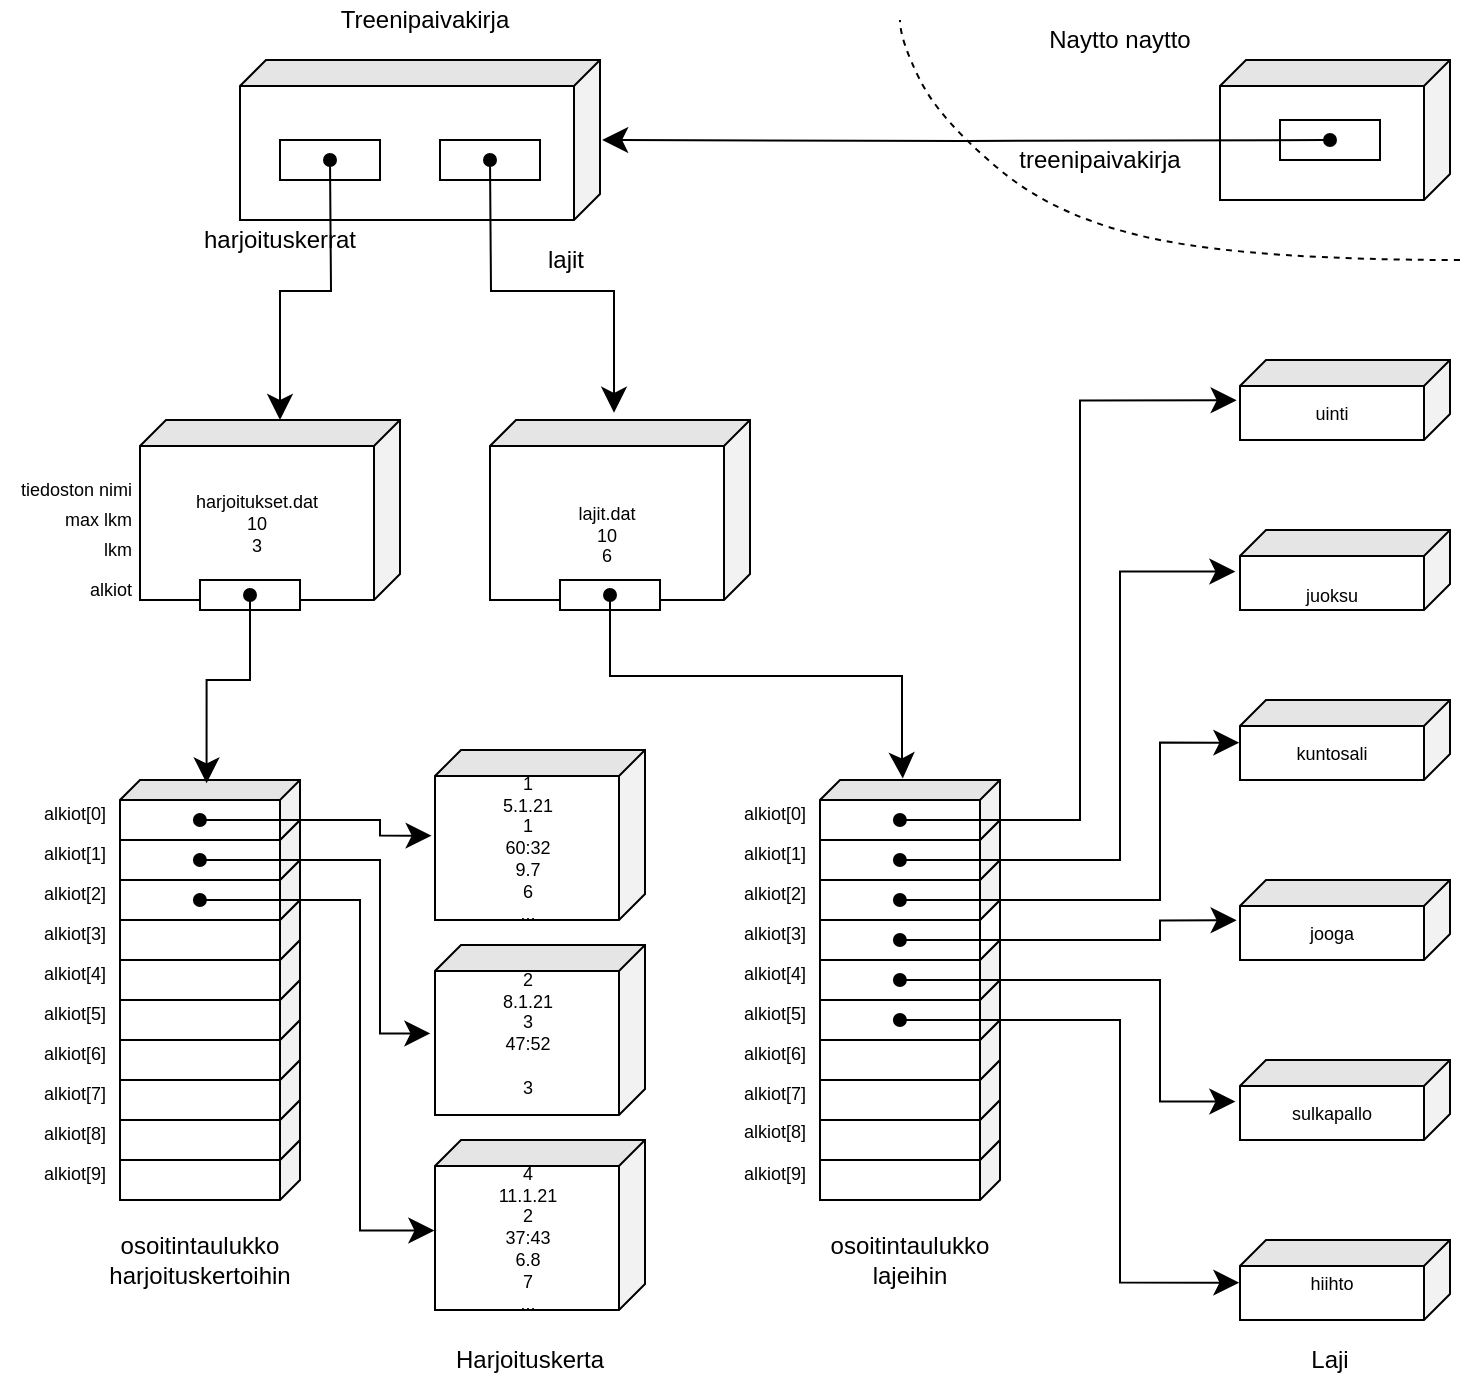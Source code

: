 <mxfile version="14.2.9" type="device"><diagram id="2X3Brj5qi-HbHRwL0hqy" name="Page-1"><mxGraphModel dx="1422" dy="766" grid="1" gridSize="10" guides="1" tooltips="1" connect="1" arrows="1" fold="1" page="1" pageScale="1" pageWidth="850" pageHeight="1100" math="0" shadow="0"><root><mxCell id="0"/><mxCell id="1" parent="0"/><mxCell id="WlBKeg0GLQ7Vk0cV5LIu-85" value="" style="shape=cube;whiteSpace=wrap;html=1;boundedLbl=1;backgroundOutline=1;darkOpacity=0.05;darkOpacity2=0.1;rounded=1;shadow=0;glass=0;comic=0;fillColor=#ffffff;gradientColor=none;fontSize=9;fontColor=#000000;align=center;noLabel=0;perimeter=rectanglePerimeter;direction=south;size=10;" vertex="1" parent="1"><mxGeometry x="100" y="610" width="90" height="30" as="geometry"/></mxCell><mxCell id="WlBKeg0GLQ7Vk0cV5LIu-84" value="" style="shape=cube;whiteSpace=wrap;html=1;boundedLbl=1;backgroundOutline=1;darkOpacity=0.05;darkOpacity2=0.1;rounded=1;shadow=0;glass=0;comic=0;fillColor=#ffffff;gradientColor=none;fontSize=9;fontColor=#000000;align=center;noLabel=0;perimeter=rectanglePerimeter;direction=south;size=10;" vertex="1" parent="1"><mxGeometry x="100" y="590" width="90" height="30" as="geometry"/></mxCell><mxCell id="WlBKeg0GLQ7Vk0cV5LIu-1" value="" style="shape=cube;whiteSpace=wrap;html=1;boundedLbl=1;backgroundOutline=1;darkOpacity=0.05;darkOpacity2=0.1;rounded=1;shadow=0;glass=0;comic=0;fillColor=#ffffff;gradientColor=none;fontSize=9;fontColor=#000000;align=center;noLabel=0;perimeter=rectanglePerimeter;direction=south;size=10;" vertex="1" parent="1"><mxGeometry x="450" y="610" width="90" height="30" as="geometry"/></mxCell><mxCell id="WlBKeg0GLQ7Vk0cV5LIu-2" value="" style="shape=cube;whiteSpace=wrap;html=1;boundedLbl=1;backgroundOutline=1;darkOpacity=0.05;darkOpacity2=0.1;rounded=1;shadow=0;glass=0;comic=0;fillColor=#ffffff;gradientColor=none;fontSize=9;fontColor=#000000;align=center;noLabel=0;perimeter=rectanglePerimeter;direction=south;size=10;" vertex="1" parent="1"><mxGeometry x="450" y="590" width="90" height="30" as="geometry"/></mxCell><mxCell id="WlBKeg0GLQ7Vk0cV5LIu-3" value="&lt;font style=&quot;font-size: 9px&quot;&gt;alkiot[8]&lt;/font&gt;" style="text;html=1;strokeColor=none;fillColor=none;align=left;verticalAlign=bottom;whiteSpace=wrap;rounded=0;shadow=0;glass=1;comic=0;fontSize=9;" vertex="1" parent="1"><mxGeometry x="410" y="604" width="40" height="10" as="geometry"/></mxCell><mxCell id="WlBKeg0GLQ7Vk0cV5LIu-4" value="&lt;font style=&quot;font-size: 9px&quot;&gt;alkiot[9]&lt;/font&gt;" style="text;html=1;strokeColor=none;fillColor=none;align=left;verticalAlign=bottom;whiteSpace=wrap;rounded=0;shadow=0;glass=1;comic=0;fontSize=9;" vertex="1" parent="1"><mxGeometry x="410" y="625" width="40" height="10" as="geometry"/></mxCell><mxCell id="WlBKeg0GLQ7Vk0cV5LIu-5" value="" style="shape=cube;whiteSpace=wrap;html=1;boundedLbl=1;backgroundOutline=1;darkOpacity=0.05;darkOpacity2=0.1;rounded=1;shadow=0;glass=0;comic=0;fillColor=#ffffff;gradientColor=none;fontSize=9;fontColor=#000000;align=center;noLabel=0;perimeter=rectanglePerimeter;direction=south;size=10;" vertex="1" parent="1"><mxGeometry x="100" y="570" width="90" height="30" as="geometry"/></mxCell><mxCell id="WlBKeg0GLQ7Vk0cV5LIu-6" value="" style="shape=cube;whiteSpace=wrap;html=1;boundedLbl=1;backgroundOutline=1;darkOpacity=0.05;darkOpacity2=0.1;rounded=1;shadow=0;glass=0;comic=0;fillColor=#ffffff;gradientColor=none;fontSize=9;fontColor=#000000;align=center;noLabel=0;perimeter=rectanglePerimeter;direction=south;size=10;" vertex="1" parent="1"><mxGeometry x="100" y="550" width="90" height="30" as="geometry"/></mxCell><mxCell id="WlBKeg0GLQ7Vk0cV5LIu-7" value="" style="shape=cube;whiteSpace=wrap;html=1;boundedLbl=1;backgroundOutline=1;darkOpacity=0.05;darkOpacity2=0.1;rounded=1;shadow=0;glass=0;comic=0;fillColor=#ffffff;gradientColor=none;fontSize=9;fontColor=#000000;align=center;noLabel=0;perimeter=rectanglePerimeter;direction=south;size=10;" vertex="1" parent="1"><mxGeometry x="100" y="530" width="90" height="30" as="geometry"/></mxCell><mxCell id="WlBKeg0GLQ7Vk0cV5LIu-8" value="" style="shape=cube;whiteSpace=wrap;html=1;boundedLbl=1;backgroundOutline=1;darkOpacity=0.05;darkOpacity2=0.1;rounded=1;shadow=0;glass=0;comic=0;fillColor=#ffffff;gradientColor=none;fontSize=9;fontColor=#000000;align=center;noLabel=0;perimeter=rectanglePerimeter;direction=south;size=10;" vertex="1" parent="1"><mxGeometry x="100" y="510" width="90" height="30" as="geometry"/></mxCell><mxCell id="WlBKeg0GLQ7Vk0cV5LIu-9" value="&lt;font style=&quot;font-size: 9px;&quot;&gt;alkiot[4]&lt;/font&gt;" style="text;html=1;strokeColor=none;fillColor=none;align=left;verticalAlign=bottom;whiteSpace=wrap;rounded=0;shadow=0;glass=1;comic=0;fontSize=9;" vertex="1" parent="1"><mxGeometry x="60" y="525" width="40" height="10" as="geometry"/></mxCell><mxCell id="WlBKeg0GLQ7Vk0cV5LIu-10" value="&lt;font style=&quot;font-size: 9px;&quot;&gt;alkiot[5]&lt;/font&gt;" style="text;html=1;strokeColor=none;fillColor=none;align=left;verticalAlign=bottom;whiteSpace=wrap;rounded=0;shadow=0;glass=1;comic=0;fontSize=9;" vertex="1" parent="1"><mxGeometry x="60" y="545" width="40" height="10" as="geometry"/></mxCell><mxCell id="WlBKeg0GLQ7Vk0cV5LIu-11" value="&lt;font style=&quot;font-size: 9px;&quot;&gt;alkiot[6]&lt;/font&gt;" style="text;html=1;strokeColor=none;fillColor=none;align=left;verticalAlign=bottom;whiteSpace=wrap;rounded=0;shadow=0;glass=1;comic=0;fontSize=9;" vertex="1" parent="1"><mxGeometry x="60" y="565" width="40" height="10" as="geometry"/></mxCell><mxCell id="WlBKeg0GLQ7Vk0cV5LIu-12" value="&lt;font style=&quot;font-size: 9px;&quot;&gt;alkiot[7]&lt;/font&gt;" style="text;html=1;strokeColor=none;fillColor=none;align=left;verticalAlign=bottom;whiteSpace=wrap;rounded=0;shadow=0;glass=1;comic=0;fontSize=9;" vertex="1" parent="1"><mxGeometry x="60" y="585" width="40" height="10" as="geometry"/></mxCell><mxCell id="WlBKeg0GLQ7Vk0cV5LIu-13" value="" style="shape=cube;whiteSpace=wrap;html=1;boundedLbl=1;backgroundOutline=1;darkOpacity=0.05;darkOpacity2=0.1;rounded=1;shadow=0;glass=0;comic=0;fillColor=#ffffff;gradientColor=none;fontSize=9;fontColor=#000000;align=center;noLabel=0;perimeter=rectanglePerimeter;direction=south;size=10;" vertex="1" parent="1"><mxGeometry x="100" y="490" width="90" height="30" as="geometry"/></mxCell><mxCell id="WlBKeg0GLQ7Vk0cV5LIu-14" value="" style="shape=cube;whiteSpace=wrap;html=1;boundedLbl=1;backgroundOutline=1;darkOpacity=0.05;darkOpacity2=0.1;rounded=1;shadow=0;glass=0;comic=0;fillColor=#ffffff;gradientColor=none;fontSize=9;fontColor=#000000;align=center;noLabel=0;perimeter=rectanglePerimeter;direction=south;size=10;" vertex="1" parent="1"><mxGeometry x="100" y="470" width="90" height="30" as="geometry"/></mxCell><mxCell id="WlBKeg0GLQ7Vk0cV5LIu-15" value="" style="shape=cube;whiteSpace=wrap;html=1;boundedLbl=1;backgroundOutline=1;darkOpacity=0.05;darkOpacity2=0.1;rounded=1;shadow=0;glass=0;comic=0;fillColor=#ffffff;gradientColor=none;fontSize=9;fontColor=#000000;align=center;noLabel=0;perimeter=rectanglePerimeter;direction=south;size=10;" vertex="1" parent="1"><mxGeometry x="100" y="450" width="90" height="30" as="geometry"/></mxCell><mxCell id="WlBKeg0GLQ7Vk0cV5LIu-16" value="" style="shape=cube;whiteSpace=wrap;html=1;boundedLbl=1;backgroundOutline=1;darkOpacity=0.05;darkOpacity2=0.1;rounded=1;shadow=0;glass=0;comic=0;fillColor=#ffffff;gradientColor=none;fontSize=9;fontColor=#000000;align=center;noLabel=0;perimeter=rectanglePerimeter;direction=south;size=13;" vertex="1" parent="1"><mxGeometry x="160" y="70" width="180" height="80" as="geometry"/></mxCell><mxCell id="WlBKeg0GLQ7Vk0cV5LIu-17" value="harjoitukset.dat&lt;br&gt;10&lt;br&gt;3" style="shape=cube;whiteSpace=wrap;html=1;boundedLbl=1;backgroundOutline=1;darkOpacity=0.05;darkOpacity2=0.1;rounded=1;shadow=0;glass=0;comic=0;fillColor=#ffffff;gradientColor=none;fontSize=9;fontColor=#000000;align=center;noLabel=0;perimeter=rectanglePerimeter;direction=south;size=13;" vertex="1" parent="1"><mxGeometry x="110" y="250" width="130" height="90" as="geometry"/></mxCell><mxCell id="WlBKeg0GLQ7Vk0cV5LIu-18" value="Treenipaiva&lt;span style=&quot;text-align: justify&quot;&gt;kirja&lt;/span&gt;" style="text;html=1;strokeColor=none;fillColor=none;align=center;verticalAlign=middle;whiteSpace=wrap;rounded=0;" vertex="1" parent="1"><mxGeometry x="195" y="40" width="115" height="20" as="geometry"/></mxCell><mxCell id="WlBKeg0GLQ7Vk0cV5LIu-19" value="" style="rounded=0;whiteSpace=wrap;html=1;" vertex="1" parent="1"><mxGeometry x="180" y="110" width="50" height="20" as="geometry"/></mxCell><mxCell id="WlBKeg0GLQ7Vk0cV5LIu-20" value="" style="rounded=0;whiteSpace=wrap;html=1;" vertex="1" parent="1"><mxGeometry x="260" y="110" width="50" height="20" as="geometry"/></mxCell><mxCell id="WlBKeg0GLQ7Vk0cV5LIu-21" style="edgeStyle=orthogonalEdgeStyle;rounded=0;html=1;jettySize=auto;orthogonalLoop=1;endSize=10;startArrow=oval;startFill=1;entryX=-0.04;entryY=0.523;entryDx=0;entryDy=0;entryPerimeter=0;" edge="1" parent="1" target="WlBKeg0GLQ7Vk0cV5LIu-23"><mxGeometry relative="1" as="geometry"><mxPoint x="370" y="210" as="targetPoint"/><mxPoint x="285" y="120" as="sourcePoint"/></mxGeometry></mxCell><mxCell id="WlBKeg0GLQ7Vk0cV5LIu-22" style="edgeStyle=orthogonalEdgeStyle;rounded=0;html=1;jettySize=auto;orthogonalLoop=1;endSize=10;entryX=0;entryY=0;entryDx=0;entryDy=60;entryPerimeter=0;startArrow=oval;startFill=1;" edge="1" parent="1" target="WlBKeg0GLQ7Vk0cV5LIu-17"><mxGeometry relative="1" as="geometry"><mxPoint x="674" y="308" as="targetPoint"/><mxPoint x="205" y="120" as="sourcePoint"/></mxGeometry></mxCell><mxCell id="WlBKeg0GLQ7Vk0cV5LIu-23" value="&lt;br&gt;lajit.dat&lt;br&gt;10&lt;br&gt;6&lt;br&gt;" style="shape=cube;whiteSpace=wrap;html=1;boundedLbl=1;backgroundOutline=1;darkOpacity=0.05;darkOpacity2=0.1;rounded=1;shadow=0;glass=0;comic=0;fillColor=#ffffff;gradientColor=none;fontSize=9;fontColor=#000000;align=center;noLabel=0;perimeter=rectanglePerimeter;direction=south;size=13;" vertex="1" parent="1"><mxGeometry x="285" y="250" width="130" height="90" as="geometry"><mxRectangle x="265" y="220" width="130" height="70" as="alternateBounds"/></mxGeometry></mxCell><mxCell id="WlBKeg0GLQ7Vk0cV5LIu-24" style="edgeStyle=orthogonalEdgeStyle;rounded=0;html=1;entryX=0.52;entryY=1.022;entryDx=0;entryDy=0;entryPerimeter=0;startArrow=oval;startFill=1;endSize=10;jettySize=auto;orthogonalLoop=1;fontSize=10;exitX=0.667;exitY=0.556;exitDx=0;exitDy=0;exitPerimeter=0;" edge="1" parent="1" source="WlBKeg0GLQ7Vk0cV5LIu-15" target="WlBKeg0GLQ7Vk0cV5LIu-31"><mxGeometry relative="1" as="geometry"><Array as="points"><mxPoint x="230" y="470"/><mxPoint x="230" y="557"/></Array></mxGeometry></mxCell><mxCell id="WlBKeg0GLQ7Vk0cV5LIu-25" value="" style="shape=cube;whiteSpace=wrap;html=1;boundedLbl=1;backgroundOutline=1;darkOpacity=0.05;darkOpacity2=0.1;rounded=1;shadow=0;glass=0;comic=0;fillColor=#ffffff;gradientColor=none;fontSize=9;fontColor=#000000;align=center;noLabel=0;perimeter=rectanglePerimeter;direction=south;size=10;" vertex="1" parent="1"><mxGeometry x="100" y="430" width="90" height="30" as="geometry"/></mxCell><mxCell id="WlBKeg0GLQ7Vk0cV5LIu-26" value="&lt;font style=&quot;font-size: 9px;&quot;&gt;alkiot[0]&lt;/font&gt;" style="text;html=1;strokeColor=none;fillColor=none;align=left;verticalAlign=bottom;whiteSpace=wrap;rounded=0;shadow=0;glass=1;comic=0;fontSize=9;" vertex="1" parent="1"><mxGeometry x="60" y="445" width="40" height="10" as="geometry"/></mxCell><mxCell id="WlBKeg0GLQ7Vk0cV5LIu-27" value="&lt;font style=&quot;font-size: 9px;&quot;&gt;alkiot[1]&lt;/font&gt;" style="text;html=1;strokeColor=none;fillColor=none;align=left;verticalAlign=bottom;whiteSpace=wrap;rounded=0;shadow=0;glass=1;comic=0;fontSize=9;" vertex="1" parent="1"><mxGeometry x="60" y="465" width="40" height="10" as="geometry"/></mxCell><mxCell id="WlBKeg0GLQ7Vk0cV5LIu-28" value="&lt;font style=&quot;font-size: 9px;&quot;&gt;alkiot[2]&lt;/font&gt;" style="text;html=1;strokeColor=none;fillColor=none;align=left;verticalAlign=bottom;whiteSpace=wrap;rounded=0;shadow=0;glass=1;comic=0;fontSize=9;" vertex="1" parent="1"><mxGeometry x="60" y="485" width="40" height="10" as="geometry"/></mxCell><mxCell id="WlBKeg0GLQ7Vk0cV5LIu-29" value="&lt;font style=&quot;font-size: 9px;&quot;&gt;alkiot[3]&lt;/font&gt;" style="text;html=1;strokeColor=none;fillColor=none;align=left;verticalAlign=bottom;whiteSpace=wrap;rounded=0;shadow=0;glass=1;comic=0;fontSize=9;" vertex="1" parent="1"><mxGeometry x="60" y="505" width="40" height="10" as="geometry"/></mxCell><mxCell id="WlBKeg0GLQ7Vk0cV5LIu-30" value="1&lt;br&gt;5.1.21&lt;br&gt;1&lt;br&gt;60:32&lt;br&gt;9.7&lt;br&gt;6&lt;br&gt;..." style="shape=cube;whiteSpace=wrap;html=1;boundedLbl=1;backgroundOutline=1;darkOpacity=0.05;darkOpacity2=0.1;rounded=1;shadow=0;glass=0;comic=0;fillColor=#ffffff;gradientColor=none;fontSize=9;fontColor=#000000;align=center;noLabel=0;perimeter=rectanglePerimeter;direction=south;size=13;" vertex="1" parent="1"><mxGeometry x="257.5" y="415" width="105" height="85" as="geometry"/></mxCell><mxCell id="WlBKeg0GLQ7Vk0cV5LIu-31" value="2&lt;br&gt;8.1.21&lt;br&gt;3&lt;br&gt;47:52&lt;br&gt;&lt;br&gt;3&lt;br&gt;..." style="shape=cube;whiteSpace=wrap;html=1;boundedLbl=1;backgroundOutline=1;darkOpacity=0.05;darkOpacity2=0.1;rounded=1;shadow=0;glass=0;comic=0;fillColor=#ffffff;gradientColor=none;fontSize=9;fontColor=#000000;align=center;noLabel=0;perimeter=rectanglePerimeter;direction=south;size=13;" vertex="1" parent="1"><mxGeometry x="257.5" y="512.5" width="105" height="85" as="geometry"/></mxCell><mxCell id="WlBKeg0GLQ7Vk0cV5LIu-32" value="4&lt;br&gt;11.1.21&lt;br&gt;2&lt;br&gt;37:43&lt;br&gt;6.8&lt;br&gt;7&lt;br&gt;..." style="shape=cube;whiteSpace=wrap;html=1;boundedLbl=1;backgroundOutline=1;darkOpacity=0.05;darkOpacity2=0.1;rounded=1;shadow=0;glass=0;comic=0;fillColor=#ffffff;gradientColor=none;fontSize=9;fontColor=#000000;align=center;noLabel=0;perimeter=rectanglePerimeter;direction=south;size=13;" vertex="1" parent="1"><mxGeometry x="257.5" y="610" width="105" height="85" as="geometry"/></mxCell><mxCell id="WlBKeg0GLQ7Vk0cV5LIu-33" style="edgeStyle=orthogonalEdgeStyle;rounded=0;html=1;jettySize=auto;orthogonalLoop=1;endSize=10;entryX=0.504;entryY=1.016;entryDx=0;entryDy=0;entryPerimeter=0;startArrow=oval;startFill=1;exitX=0.667;exitY=0.556;exitDx=0;exitDy=0;exitPerimeter=0;" edge="1" parent="1" source="WlBKeg0GLQ7Vk0cV5LIu-25" target="WlBKeg0GLQ7Vk0cV5LIu-30"><mxGeometry relative="1" as="geometry"><mxPoint x="237.357" y="484.857" as="targetPoint"/><mxPoint x="262.5" y="355" as="sourcePoint"/><Array as="points"><mxPoint x="230" y="450"/><mxPoint x="230" y="458"/></Array></mxGeometry></mxCell><mxCell id="WlBKeg0GLQ7Vk0cV5LIu-34" style="edgeStyle=orthogonalEdgeStyle;rounded=0;html=1;entryX=0.533;entryY=1.003;entryDx=0;entryDy=0;entryPerimeter=0;startArrow=oval;startFill=1;endSize=10;jettySize=auto;orthogonalLoop=1;fontSize=10;exitX=0.667;exitY=0.556;exitDx=0;exitDy=0;exitPerimeter=0;" edge="1" parent="1" source="WlBKeg0GLQ7Vk0cV5LIu-14" target="WlBKeg0GLQ7Vk0cV5LIu-32"><mxGeometry relative="1" as="geometry"><mxPoint x="150" y="480" as="sourcePoint"/><mxPoint x="252.667" y="566.667" as="targetPoint"/><Array as="points"><mxPoint x="220" y="490"/><mxPoint x="220" y="655"/></Array></mxGeometry></mxCell><mxCell id="WlBKeg0GLQ7Vk0cV5LIu-37" value="tiedoston nimi" style="text;html=1;resizable=0;points=[];autosize=1;align=right;verticalAlign=middle;spacingTop=0;fontSize=9;fontColor=#000000;spacing=0;spacingRight=5;" vertex="1" parent="1"><mxGeometry x="40" y="280" width="70" height="10" as="geometry"/></mxCell><mxCell id="WlBKeg0GLQ7Vk0cV5LIu-38" value="max lkm" style="text;html=1;resizable=0;points=[];autosize=1;align=right;verticalAlign=middle;spacingTop=0;fontSize=9;fontColor=#000000;spacing=0;spacingRight=5;" vertex="1" parent="1"><mxGeometry x="60" y="295" width="50" height="10" as="geometry"/></mxCell><mxCell id="WlBKeg0GLQ7Vk0cV5LIu-39" value="lkm" style="text;html=1;resizable=0;points=[];autosize=1;align=right;verticalAlign=middle;spacingTop=0;fontSize=9;fontColor=#000000;spacing=0;spacingRight=5;" vertex="1" parent="1"><mxGeometry x="80" y="310" width="30" height="10" as="geometry"/></mxCell><mxCell id="WlBKeg0GLQ7Vk0cV5LIu-40" value="alkiot" style="text;html=1;resizable=0;points=[];autosize=1;align=right;verticalAlign=middle;spacingTop=0;fontSize=9;fontColor=#000000;spacing=0;spacingRight=5;" vertex="1" parent="1"><mxGeometry x="70" y="330" width="40" height="10" as="geometry"/></mxCell><mxCell id="WlBKeg0GLQ7Vk0cV5LIu-41" value="" style="rounded=0;whiteSpace=wrap;html=1;shadow=0;glass=0;comic=0;fontSize=10;align=left;fillColor=#ffffff;strokeColor=#000000;" vertex="1" parent="1"><mxGeometry x="140" y="330" width="50" height="15" as="geometry"/></mxCell><mxCell id="WlBKeg0GLQ7Vk0cV5LIu-42" style="edgeStyle=orthogonalEdgeStyle;rounded=0;html=1;jettySize=auto;orthogonalLoop=1;endSize=10;startArrow=oval;startFill=1;entryX=0.056;entryY=0.519;entryDx=0;entryDy=0;entryPerimeter=0;exitX=0.5;exitY=0.5;exitDx=0;exitDy=0;exitPerimeter=0;" edge="1" parent="1" source="WlBKeg0GLQ7Vk0cV5LIu-41" target="WlBKeg0GLQ7Vk0cV5LIu-25"><mxGeometry relative="1" as="geometry"><mxPoint x="150" y="400" as="targetPoint"/><mxPoint x="165" y="350" as="sourcePoint"/><Array as="points"><mxPoint x="165" y="380"/><mxPoint x="143" y="380"/></Array></mxGeometry></mxCell><mxCell id="WlBKeg0GLQ7Vk0cV5LIu-43" value="" style="shape=cube;whiteSpace=wrap;html=1;boundedLbl=1;backgroundOutline=1;darkOpacity=0.05;darkOpacity2=0.1;rounded=1;shadow=0;glass=0;comic=0;fillColor=#ffffff;gradientColor=none;fontSize=9;fontColor=#000000;align=center;noLabel=0;perimeter=rectanglePerimeter;direction=south;size=10;" vertex="1" parent="1"><mxGeometry x="450" y="570" width="90" height="30" as="geometry"/></mxCell><mxCell id="WlBKeg0GLQ7Vk0cV5LIu-44" value="" style="shape=cube;whiteSpace=wrap;html=1;boundedLbl=1;backgroundOutline=1;darkOpacity=0.05;darkOpacity2=0.1;rounded=1;shadow=0;glass=0;comic=0;fillColor=#ffffff;gradientColor=none;fontSize=9;fontColor=#000000;align=center;noLabel=0;perimeter=rectanglePerimeter;direction=south;size=10;" vertex="1" parent="1"><mxGeometry x="450" y="550" width="90" height="30" as="geometry"/></mxCell><mxCell id="WlBKeg0GLQ7Vk0cV5LIu-45" value="" style="shape=cube;whiteSpace=wrap;html=1;boundedLbl=1;backgroundOutline=1;darkOpacity=0.05;darkOpacity2=0.1;rounded=1;shadow=0;glass=0;comic=0;fillColor=#ffffff;gradientColor=none;fontSize=9;fontColor=#000000;align=center;noLabel=0;perimeter=rectanglePerimeter;direction=south;size=10;" vertex="1" parent="1"><mxGeometry x="450" y="530" width="90" height="30" as="geometry"/></mxCell><mxCell id="WlBKeg0GLQ7Vk0cV5LIu-46" value="" style="shape=cube;whiteSpace=wrap;html=1;boundedLbl=1;backgroundOutline=1;darkOpacity=0.05;darkOpacity2=0.1;rounded=1;shadow=0;glass=0;comic=0;fillColor=#ffffff;gradientColor=none;fontSize=9;fontColor=#000000;align=center;noLabel=0;perimeter=rectanglePerimeter;direction=south;size=10;" vertex="1" parent="1"><mxGeometry x="450" y="510" width="90" height="30" as="geometry"/></mxCell><mxCell id="WlBKeg0GLQ7Vk0cV5LIu-47" value="&lt;font style=&quot;font-size: 9px;&quot;&gt;alkiot[4]&lt;/font&gt;" style="text;html=1;strokeColor=none;fillColor=none;align=left;verticalAlign=bottom;whiteSpace=wrap;rounded=0;shadow=0;glass=1;comic=0;fontSize=9;" vertex="1" parent="1"><mxGeometry x="410" y="525" width="40" height="10" as="geometry"/></mxCell><mxCell id="WlBKeg0GLQ7Vk0cV5LIu-48" value="&lt;font style=&quot;font-size: 9px;&quot;&gt;alkiot[5]&lt;/font&gt;" style="text;html=1;strokeColor=none;fillColor=none;align=left;verticalAlign=bottom;whiteSpace=wrap;rounded=0;shadow=0;glass=1;comic=0;fontSize=9;" vertex="1" parent="1"><mxGeometry x="410" y="545" width="40" height="10" as="geometry"/></mxCell><mxCell id="WlBKeg0GLQ7Vk0cV5LIu-49" value="&lt;font style=&quot;font-size: 9px;&quot;&gt;alkiot[6]&lt;/font&gt;" style="text;html=1;strokeColor=none;fillColor=none;align=left;verticalAlign=bottom;whiteSpace=wrap;rounded=0;shadow=0;glass=1;comic=0;fontSize=9;" vertex="1" parent="1"><mxGeometry x="410" y="565" width="40" height="10" as="geometry"/></mxCell><mxCell id="WlBKeg0GLQ7Vk0cV5LIu-50" value="&lt;font style=&quot;font-size: 9px;&quot;&gt;alkiot[7]&lt;/font&gt;" style="text;html=1;strokeColor=none;fillColor=none;align=left;verticalAlign=bottom;whiteSpace=wrap;rounded=0;shadow=0;glass=1;comic=0;fontSize=9;" vertex="1" parent="1"><mxGeometry x="410" y="585" width="40" height="10" as="geometry"/></mxCell><mxCell id="WlBKeg0GLQ7Vk0cV5LIu-51" value="" style="verticalAlign=middle;align=center;shape=cube;size=10;direction=south;html=1;rounded=1;shadow=0;glass=0;comic=0;gradientColor=none;fontSize=9;" vertex="1" parent="1"><mxGeometry x="450" y="490" width="90" height="30" as="geometry"/></mxCell><mxCell id="WlBKeg0GLQ7Vk0cV5LIu-52" value="" style="shape=cube;whiteSpace=wrap;html=1;boundedLbl=1;backgroundOutline=1;darkOpacity=0.05;darkOpacity2=0.1;rounded=1;shadow=0;glass=0;comic=0;fillColor=#ffffff;gradientColor=none;fontSize=9;fontColor=#000000;align=center;noLabel=0;perimeter=rectanglePerimeter;direction=south;size=10;" vertex="1" parent="1"><mxGeometry x="450" y="470" width="90" height="30" as="geometry"/></mxCell><mxCell id="WlBKeg0GLQ7Vk0cV5LIu-53" value="" style="shape=cube;whiteSpace=wrap;html=1;boundedLbl=1;backgroundOutline=1;darkOpacity=0.05;darkOpacity2=0.1;rounded=1;shadow=0;glass=0;comic=0;fillColor=#ffffff;gradientColor=none;fontSize=9;fontColor=#000000;align=center;noLabel=0;perimeter=rectanglePerimeter;direction=south;size=10;" vertex="1" parent="1"><mxGeometry x="450" y="450" width="90" height="30" as="geometry"/></mxCell><mxCell id="WlBKeg0GLQ7Vk0cV5LIu-54" style="edgeStyle=orthogonalEdgeStyle;rounded=0;html=1;entryX=0.52;entryY=1.022;entryDx=0;entryDy=0;entryPerimeter=0;startArrow=oval;startFill=1;endSize=10;jettySize=auto;orthogonalLoop=1;fontSize=10;exitX=0.667;exitY=0.556;exitDx=0;exitDy=0;exitPerimeter=0;" edge="1" parent="1" source="WlBKeg0GLQ7Vk0cV5LIu-53" target="WlBKeg0GLQ7Vk0cV5LIu-61"><mxGeometry relative="1" as="geometry"><Array as="points"><mxPoint x="600" y="470"/><mxPoint x="600" y="326"/></Array></mxGeometry></mxCell><mxCell id="WlBKeg0GLQ7Vk0cV5LIu-55" value="" style="shape=cube;whiteSpace=wrap;html=1;boundedLbl=1;backgroundOutline=1;darkOpacity=0.05;darkOpacity2=0.1;rounded=1;shadow=0;glass=0;comic=0;fillColor=#ffffff;gradientColor=none;fontSize=9;fontColor=#000000;align=center;noLabel=0;perimeter=rectanglePerimeter;direction=south;size=10;" vertex="1" parent="1"><mxGeometry x="450" y="430" width="90" height="30" as="geometry"/></mxCell><mxCell id="WlBKeg0GLQ7Vk0cV5LIu-56" value="&lt;font style=&quot;font-size: 9px;&quot;&gt;alkiot[0]&lt;/font&gt;" style="text;html=1;strokeColor=none;fillColor=none;align=left;verticalAlign=bottom;whiteSpace=wrap;rounded=0;shadow=0;glass=1;comic=0;fontSize=9;" vertex="1" parent="1"><mxGeometry x="410" y="445" width="40" height="10" as="geometry"/></mxCell><mxCell id="WlBKeg0GLQ7Vk0cV5LIu-57" value="&lt;font style=&quot;font-size: 9px;&quot;&gt;alkiot[1]&lt;/font&gt;" style="text;html=1;strokeColor=none;fillColor=none;align=left;verticalAlign=bottom;whiteSpace=wrap;rounded=0;shadow=0;glass=1;comic=0;fontSize=9;" vertex="1" parent="1"><mxGeometry x="410" y="465" width="40" height="10" as="geometry"/></mxCell><mxCell id="WlBKeg0GLQ7Vk0cV5LIu-58" value="&lt;font style=&quot;font-size: 9px;&quot;&gt;alkiot[2]&lt;/font&gt;" style="text;html=1;strokeColor=none;fillColor=none;align=left;verticalAlign=bottom;whiteSpace=wrap;rounded=0;shadow=0;glass=1;comic=0;fontSize=9;" vertex="1" parent="1"><mxGeometry x="410" y="485" width="40" height="10" as="geometry"/></mxCell><mxCell id="WlBKeg0GLQ7Vk0cV5LIu-59" value="&lt;font style=&quot;font-size: 9px;&quot;&gt;alkiot[3]&lt;/font&gt;" style="text;html=1;strokeColor=none;fillColor=none;align=left;verticalAlign=bottom;whiteSpace=wrap;rounded=0;shadow=0;glass=1;comic=0;fontSize=9;" vertex="1" parent="1"><mxGeometry x="410" y="505" width="40" height="10" as="geometry"/></mxCell><mxCell id="WlBKeg0GLQ7Vk0cV5LIu-60" value="uinti" style="shape=cube;whiteSpace=wrap;html=1;boundedLbl=1;backgroundOutline=1;darkOpacity=0.05;darkOpacity2=0.1;rounded=1;shadow=0;glass=0;comic=0;fillColor=#ffffff;gradientColor=none;fontSize=9;fontColor=#000000;align=center;noLabel=0;perimeter=rectanglePerimeter;direction=south;size=13;" vertex="1" parent="1"><mxGeometry x="660" y="220" width="105" height="40" as="geometry"/></mxCell><mxCell id="WlBKeg0GLQ7Vk0cV5LIu-61" value="&lt;br&gt;juoksu" style="shape=cube;whiteSpace=wrap;html=1;boundedLbl=1;backgroundOutline=1;darkOpacity=0.05;darkOpacity2=0.1;rounded=1;shadow=0;glass=0;comic=0;fillColor=#ffffff;gradientColor=none;fontSize=9;fontColor=#000000;align=center;noLabel=0;perimeter=rectanglePerimeter;direction=south;size=13;" vertex="1" parent="1"><mxGeometry x="660" y="305" width="105" height="40" as="geometry"/></mxCell><mxCell id="WlBKeg0GLQ7Vk0cV5LIu-62" value="kuntosali" style="shape=cube;whiteSpace=wrap;html=1;boundedLbl=1;backgroundOutline=1;darkOpacity=0.05;darkOpacity2=0.1;rounded=1;shadow=0;glass=0;comic=0;fillColor=#ffffff;gradientColor=none;fontSize=9;fontColor=#000000;align=center;noLabel=0;perimeter=rectanglePerimeter;direction=south;size=13;" vertex="1" parent="1"><mxGeometry x="660" y="390" width="105" height="40" as="geometry"/></mxCell><mxCell id="WlBKeg0GLQ7Vk0cV5LIu-63" style="edgeStyle=orthogonalEdgeStyle;rounded=0;html=1;jettySize=auto;orthogonalLoop=1;endSize=10;entryX=0.504;entryY=1.016;entryDx=0;entryDy=0;entryPerimeter=0;startArrow=oval;startFill=1;exitX=0.667;exitY=0.556;exitDx=0;exitDy=0;exitPerimeter=0;" edge="1" parent="1" source="WlBKeg0GLQ7Vk0cV5LIu-55" target="WlBKeg0GLQ7Vk0cV5LIu-60"><mxGeometry relative="1" as="geometry"><mxPoint x="587.357" y="484.857" as="targetPoint"/><mxPoint x="612.5" y="355" as="sourcePoint"/><Array as="points"><mxPoint x="580" y="450"/><mxPoint x="580" y="240"/></Array></mxGeometry></mxCell><mxCell id="WlBKeg0GLQ7Vk0cV5LIu-64" style="edgeStyle=orthogonalEdgeStyle;rounded=0;html=1;entryX=0.533;entryY=1.003;entryDx=0;entryDy=0;entryPerimeter=0;startArrow=oval;startFill=1;endSize=10;jettySize=auto;orthogonalLoop=1;fontSize=10;exitX=0.667;exitY=0.556;exitDx=0;exitDy=0;exitPerimeter=0;" edge="1" parent="1" source="WlBKeg0GLQ7Vk0cV5LIu-52" target="WlBKeg0GLQ7Vk0cV5LIu-62"><mxGeometry relative="1" as="geometry"><mxPoint x="500" y="480" as="sourcePoint"/><mxPoint x="602.667" y="566.667" as="targetPoint"/><Array as="points"><mxPoint x="620" y="490"/><mxPoint x="620" y="411"/></Array></mxGeometry></mxCell><mxCell id="WlBKeg0GLQ7Vk0cV5LIu-65" value="Laji&lt;br&gt;" style="text;html=1;strokeColor=none;fillColor=none;align=center;verticalAlign=middle;whiteSpace=wrap;rounded=0;" vertex="1" parent="1"><mxGeometry x="671" y="710" width="68" height="20" as="geometry"/></mxCell><mxCell id="WlBKeg0GLQ7Vk0cV5LIu-66" value="" style="shape=cube;whiteSpace=wrap;html=1;boundedLbl=1;backgroundOutline=1;darkOpacity=0.05;darkOpacity2=0.1;rounded=1;shadow=0;glass=0;comic=0;fillColor=#ffffff;gradientColor=none;fontSize=9;fontColor=#000000;align=center;noLabel=0;perimeter=rectanglePerimeter;direction=south;size=13;" vertex="1" parent="1"><mxGeometry x="650" y="70" width="115" height="70" as="geometry"><mxRectangle x="265" y="220" width="130" height="70" as="alternateBounds"/></mxGeometry></mxCell><mxCell id="WlBKeg0GLQ7Vk0cV5LIu-67" value="" style="rounded=0;whiteSpace=wrap;html=1;" vertex="1" parent="1"><mxGeometry x="680" y="100" width="50" height="20" as="geometry"/></mxCell><mxCell id="WlBKeg0GLQ7Vk0cV5LIu-68" style="edgeStyle=orthogonalEdgeStyle;rounded=0;html=1;jettySize=auto;orthogonalLoop=1;endSize=10;startArrow=oval;startFill=1;entryX=0.5;entryY=-0.006;entryDx=0;entryDy=0;entryPerimeter=0;" edge="1" parent="1" target="WlBKeg0GLQ7Vk0cV5LIu-16"><mxGeometry relative="1" as="geometry"><mxPoint x="357.345" y="255.966" as="targetPoint"/><mxPoint x="705" y="110" as="sourcePoint"/></mxGeometry></mxCell><mxCell id="WlBKeg0GLQ7Vk0cV5LIu-69" value="Naytto naytto" style="text;html=1;strokeColor=none;fillColor=none;align=center;verticalAlign=middle;whiteSpace=wrap;rounded=0;" vertex="1" parent="1"><mxGeometry x="560" y="50" width="80" height="20" as="geometry"/></mxCell><mxCell id="WlBKeg0GLQ7Vk0cV5LIu-70" value="treenipaivakirja&lt;br&gt;" style="text;html=1;strokeColor=none;fillColor=none;align=center;verticalAlign=middle;whiteSpace=wrap;rounded=0;" vertex="1" parent="1"><mxGeometry x="570" y="110" width="40" height="20" as="geometry"/></mxCell><mxCell id="WlBKeg0GLQ7Vk0cV5LIu-71" value="harjoituskerrat&lt;br&gt;" style="text;html=1;strokeColor=none;fillColor=none;align=center;verticalAlign=middle;whiteSpace=wrap;rounded=0;" vertex="1" parent="1"><mxGeometry x="160" y="150" width="40" height="20" as="geometry"/></mxCell><mxCell id="WlBKeg0GLQ7Vk0cV5LIu-72" value="lajit&lt;br&gt;" style="text;html=1;strokeColor=none;fillColor=none;align=center;verticalAlign=middle;whiteSpace=wrap;rounded=0;" vertex="1" parent="1"><mxGeometry x="287.5" y="160" width="70" height="20" as="geometry"/></mxCell><mxCell id="WlBKeg0GLQ7Vk0cV5LIu-73" style="edgeStyle=orthogonalEdgeStyle;rounded=0;html=1;entryX=0.52;entryY=1.022;entryDx=0;entryDy=0;entryPerimeter=0;startArrow=oval;startFill=1;endSize=10;jettySize=auto;orthogonalLoop=1;fontSize=10;exitX=0.667;exitY=0.556;exitDx=0;exitDy=0;exitPerimeter=0;" edge="1" parent="1" source="WlBKeg0GLQ7Vk0cV5LIu-46" target="WlBKeg0GLQ7Vk0cV5LIu-75"><mxGeometry relative="1" as="geometry"><mxPoint x="490" y="735" as="sourcePoint"/><Array as="points"><mxPoint x="620" y="530"/><mxPoint x="620" y="591"/></Array></mxGeometry></mxCell><mxCell id="WlBKeg0GLQ7Vk0cV5LIu-74" value="jooga" style="shape=cube;whiteSpace=wrap;html=1;boundedLbl=1;backgroundOutline=1;darkOpacity=0.05;darkOpacity2=0.1;rounded=1;shadow=0;glass=0;comic=0;fillColor=#ffffff;gradientColor=none;fontSize=9;fontColor=#000000;align=center;noLabel=0;perimeter=rectanglePerimeter;direction=south;size=13;" vertex="1" parent="1"><mxGeometry x="660" y="480" width="105" height="40" as="geometry"/></mxCell><mxCell id="WlBKeg0GLQ7Vk0cV5LIu-75" value="sulkapallo" style="shape=cube;whiteSpace=wrap;html=1;boundedLbl=1;backgroundOutline=1;darkOpacity=0.05;darkOpacity2=0.1;rounded=1;shadow=0;glass=0;comic=0;fillColor=#ffffff;gradientColor=none;fontSize=9;fontColor=#000000;align=center;noLabel=0;perimeter=rectanglePerimeter;direction=south;size=13;" vertex="1" parent="1"><mxGeometry x="660" y="570" width="105" height="40" as="geometry"/></mxCell><mxCell id="WlBKeg0GLQ7Vk0cV5LIu-76" value="hiihto&lt;br&gt;&lt;br&gt;" style="shape=cube;whiteSpace=wrap;html=1;boundedLbl=1;backgroundOutline=1;darkOpacity=0.05;darkOpacity2=0.1;rounded=1;shadow=0;glass=0;comic=0;fillColor=#ffffff;gradientColor=none;fontSize=9;fontColor=#000000;align=center;noLabel=0;perimeter=rectanglePerimeter;direction=south;size=13;" vertex="1" parent="1"><mxGeometry x="660" y="660" width="105" height="40" as="geometry"/></mxCell><mxCell id="WlBKeg0GLQ7Vk0cV5LIu-77" style="edgeStyle=orthogonalEdgeStyle;rounded=0;html=1;jettySize=auto;orthogonalLoop=1;endSize=10;entryX=0.504;entryY=1.016;entryDx=0;entryDy=0;entryPerimeter=0;startArrow=oval;startFill=1;exitX=0.667;exitY=0.556;exitDx=0;exitDy=0;exitPerimeter=0;" edge="1" parent="1" source="WlBKeg0GLQ7Vk0cV5LIu-51" target="WlBKeg0GLQ7Vk0cV5LIu-74"><mxGeometry relative="1" as="geometry"><mxPoint x="587.357" y="749.857" as="targetPoint"/><mxPoint x="490" y="715" as="sourcePoint"/><Array as="points"><mxPoint x="620" y="510"/><mxPoint x="620" y="500"/></Array></mxGeometry></mxCell><mxCell id="WlBKeg0GLQ7Vk0cV5LIu-78" style="edgeStyle=orthogonalEdgeStyle;rounded=0;html=1;entryX=0.533;entryY=1.003;entryDx=0;entryDy=0;entryPerimeter=0;startArrow=oval;startFill=1;endSize=10;jettySize=auto;orthogonalLoop=1;fontSize=10;exitX=0.667;exitY=0.556;exitDx=0;exitDy=0;exitPerimeter=0;" edge="1" parent="1" source="WlBKeg0GLQ7Vk0cV5LIu-45" target="WlBKeg0GLQ7Vk0cV5LIu-76"><mxGeometry relative="1" as="geometry"><mxPoint x="490" y="755" as="sourcePoint"/><mxPoint x="602.667" y="831.667" as="targetPoint"/><Array as="points"><mxPoint x="600" y="550"/><mxPoint x="600" y="682"/></Array></mxGeometry></mxCell><mxCell id="WlBKeg0GLQ7Vk0cV5LIu-79" value="" style="curved=1;endArrow=none;html=1;fontSize=9;fontColor=#000000;dashed=1;endFill=0;" edge="1" parent="1"><mxGeometry width="50" height="50" relative="1" as="geometry"><mxPoint x="770" y="170" as="sourcePoint"/><mxPoint x="490" y="50" as="targetPoint"/><Array as="points"><mxPoint x="670" y="170"/><mxPoint x="570" y="150"/><mxPoint x="510" y="100"/><mxPoint x="490" y="60"/><mxPoint x="490" y="50"/></Array></mxGeometry></mxCell><mxCell id="WlBKeg0GLQ7Vk0cV5LIu-80" value="" style="rounded=0;whiteSpace=wrap;html=1;shadow=0;glass=0;comic=0;fontSize=10;align=left;fillColor=#ffffff;strokeColor=#000000;" vertex="1" parent="1"><mxGeometry x="320" y="330" width="50" height="15" as="geometry"/></mxCell><mxCell id="WlBKeg0GLQ7Vk0cV5LIu-81" style="edgeStyle=orthogonalEdgeStyle;rounded=0;html=1;jettySize=auto;orthogonalLoop=1;endSize=10;startArrow=oval;startFill=1;exitX=0.5;exitY=0.5;exitDx=0;exitDy=0;exitPerimeter=0;entryX=-0.026;entryY=0.54;entryDx=0;entryDy=0;entryPerimeter=0;" edge="1" parent="1" source="WlBKeg0GLQ7Vk0cV5LIu-80" target="WlBKeg0GLQ7Vk0cV5LIu-55"><mxGeometry relative="1" as="geometry"><mxPoint x="500" y="420" as="targetPoint"/><mxPoint x="340" y="347.5" as="sourcePoint"/><Array as="points"><mxPoint x="345" y="378"/><mxPoint x="491" y="378"/><mxPoint x="491" y="420"/></Array></mxGeometry></mxCell><mxCell id="WlBKeg0GLQ7Vk0cV5LIu-86" value="&lt;font style=&quot;font-size: 9px&quot;&gt;alkiot[8]&lt;/font&gt;" style="text;html=1;strokeColor=none;fillColor=none;align=left;verticalAlign=bottom;whiteSpace=wrap;rounded=0;shadow=0;glass=1;comic=0;fontSize=9;" vertex="1" parent="1"><mxGeometry x="60" y="605" width="40" height="10" as="geometry"/></mxCell><mxCell id="WlBKeg0GLQ7Vk0cV5LIu-87" value="&lt;font style=&quot;font-size: 9px&quot;&gt;alkiot[9]&lt;/font&gt;" style="text;html=1;strokeColor=none;fillColor=none;align=left;verticalAlign=bottom;whiteSpace=wrap;rounded=0;shadow=0;glass=1;comic=0;fontSize=9;" vertex="1" parent="1"><mxGeometry x="60" y="615" width="40" height="20" as="geometry"/></mxCell><UserObject label="osoitintaulukko&lt;br&gt;harjoituskertoihin&lt;br&gt;" placeholders="1" name="Variable" id="WlBKeg0GLQ7Vk0cV5LIu-92"><mxCell style="text;html=1;strokeColor=none;fillColor=none;align=center;verticalAlign=middle;whiteSpace=wrap;overflow=hidden;" vertex="1" parent="1"><mxGeometry x="90" y="650" width="100" height="40" as="geometry"/></mxCell></UserObject><UserObject label="osoitintaulukko&lt;br&gt;lajeihin&lt;br&gt;" placeholders="1" name="Variable" id="WlBKeg0GLQ7Vk0cV5LIu-93"><mxCell style="text;html=1;strokeColor=none;fillColor=none;align=center;verticalAlign=middle;whiteSpace=wrap;overflow=hidden;" vertex="1" parent="1"><mxGeometry x="445" y="650" width="100" height="40" as="geometry"/></mxCell></UserObject><mxCell id="WlBKeg0GLQ7Vk0cV5LIu-94" value="Harjoituskerta&lt;br&gt;" style="text;html=1;strokeColor=none;fillColor=none;align=center;verticalAlign=middle;whiteSpace=wrap;rounded=0;" vertex="1" parent="1"><mxGeometry x="260" y="710" width="90" height="20" as="geometry"/></mxCell></root></mxGraphModel></diagram></mxfile>